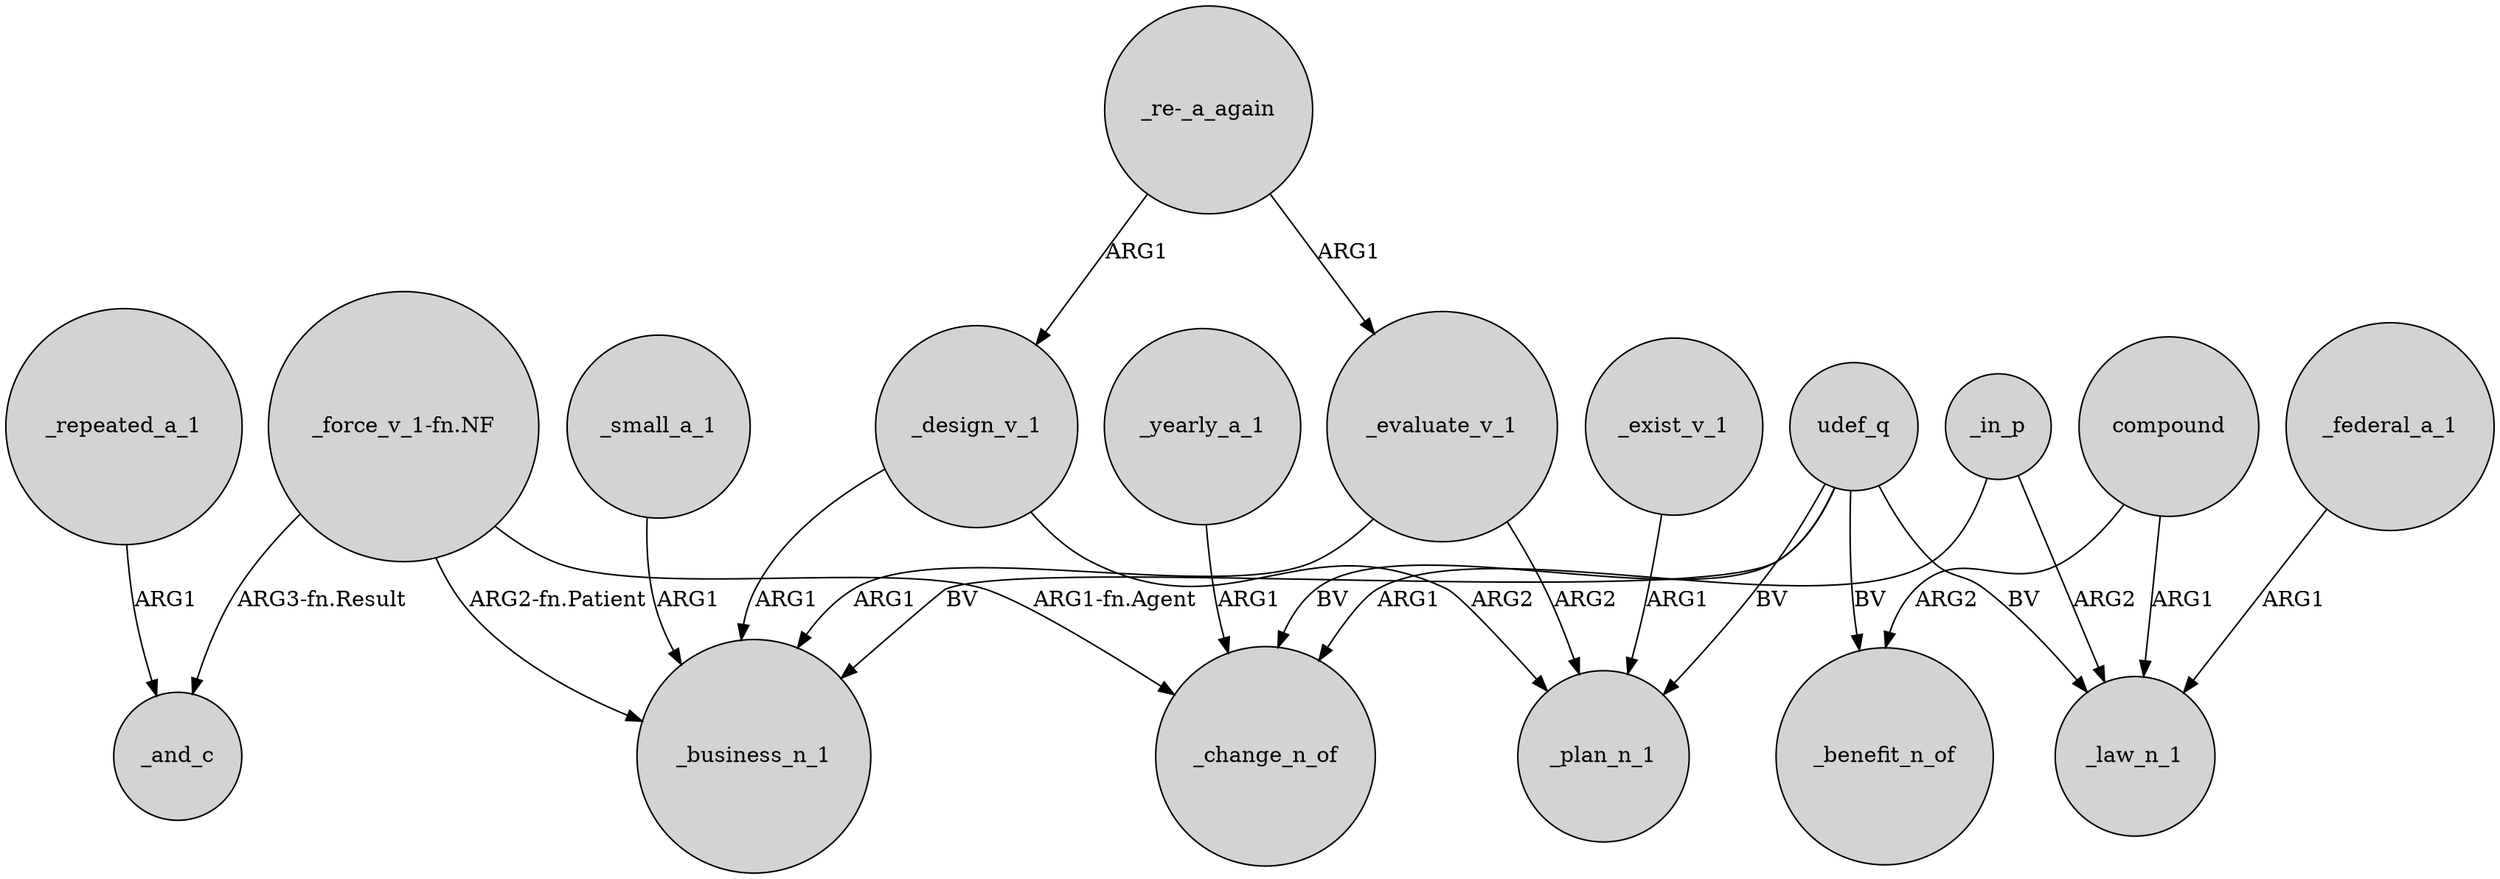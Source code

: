digraph {
	node [shape=circle style=filled]
	"_force_v_1-fn.NF" -> _and_c [label="ARG3-fn.Result"]
	_exist_v_1 -> _plan_n_1 [label=ARG1]
	udef_q -> _law_n_1 [label=BV]
	"_force_v_1-fn.NF" -> _change_n_of [label="ARG1-fn.Agent"]
	_evaluate_v_1 -> _plan_n_1 [label=ARG2]
	_yearly_a_1 -> _change_n_of [label=ARG1]
	_in_p -> _change_n_of [label=ARG1]
	_design_v_1 -> _plan_n_1 [label=ARG2]
	udef_q -> _change_n_of [label=BV]
	_evaluate_v_1 -> _business_n_1 [label=ARG1]
	_repeated_a_1 -> _and_c [label=ARG1]
	_design_v_1 -> _business_n_1 [label=ARG1]
	_in_p -> _law_n_1 [label=ARG2]
	udef_q -> _plan_n_1 [label=BV]
	_small_a_1 -> _business_n_1 [label=ARG1]
	compound -> _benefit_n_of [label=ARG2]
	"_force_v_1-fn.NF" -> _business_n_1 [label="ARG2-fn.Patient"]
	"_re-_a_again" -> _evaluate_v_1 [label=ARG1]
	_federal_a_1 -> _law_n_1 [label=ARG1]
	udef_q -> _business_n_1 [label=BV]
	compound -> _law_n_1 [label=ARG1]
	"_re-_a_again" -> _design_v_1 [label=ARG1]
	udef_q -> _benefit_n_of [label=BV]
}
